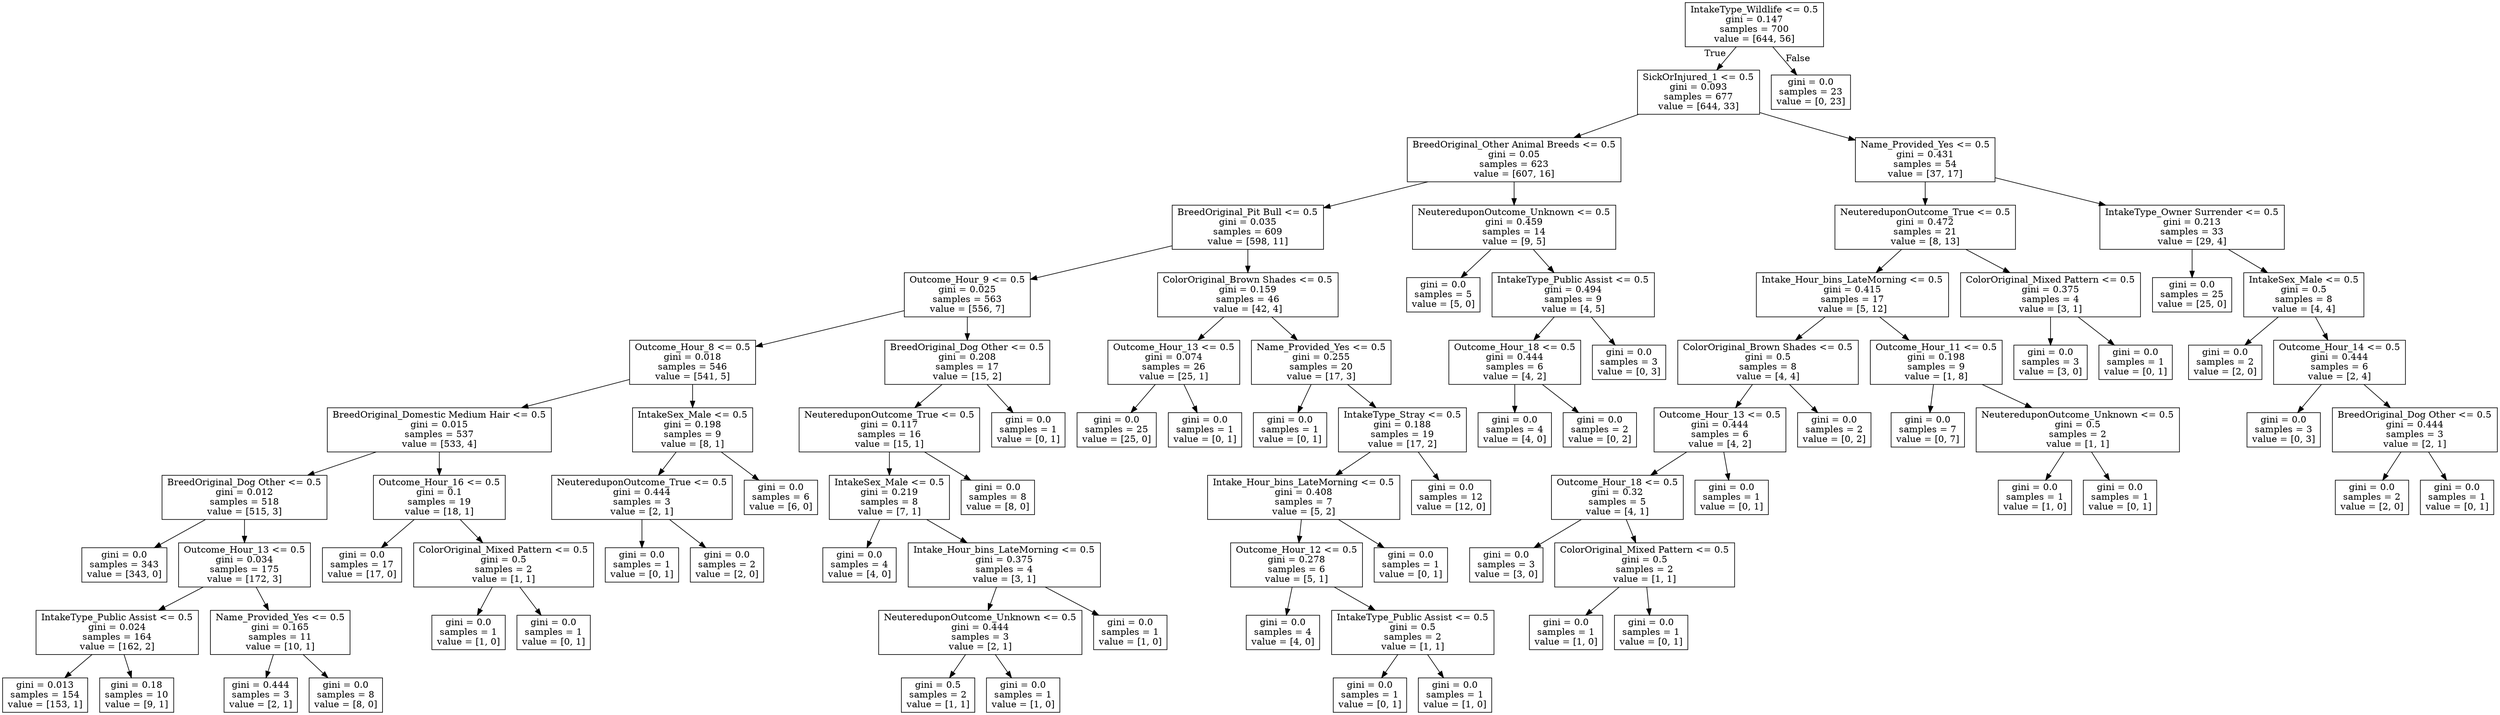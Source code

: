 digraph Tree {
node [shape=box] ;
0 [label="IntakeType_Wildlife <= 0.5\ngini = 0.147\nsamples = 700\nvalue = [644, 56]"] ;
1 [label="SickOrInjured_1 <= 0.5\ngini = 0.093\nsamples = 677\nvalue = [644, 33]"] ;
0 -> 1 [labeldistance=2.5, labelangle=45, headlabel="True"] ;
2 [label="BreedOriginal_Other Animal Breeds <= 0.5\ngini = 0.05\nsamples = 623\nvalue = [607, 16]"] ;
1 -> 2 ;
3 [label="BreedOriginal_Pit Bull <= 0.5\ngini = 0.035\nsamples = 609\nvalue = [598, 11]"] ;
2 -> 3 ;
4 [label="Outcome_Hour_9 <= 0.5\ngini = 0.025\nsamples = 563\nvalue = [556, 7]"] ;
3 -> 4 ;
5 [label="Outcome_Hour_8 <= 0.5\ngini = 0.018\nsamples = 546\nvalue = [541, 5]"] ;
4 -> 5 ;
6 [label="BreedOriginal_Domestic Medium Hair <= 0.5\ngini = 0.015\nsamples = 537\nvalue = [533, 4]"] ;
5 -> 6 ;
7 [label="BreedOriginal_Dog Other <= 0.5\ngini = 0.012\nsamples = 518\nvalue = [515, 3]"] ;
6 -> 7 ;
8 [label="gini = 0.0\nsamples = 343\nvalue = [343, 0]"] ;
7 -> 8 ;
9 [label="Outcome_Hour_13 <= 0.5\ngini = 0.034\nsamples = 175\nvalue = [172, 3]"] ;
7 -> 9 ;
10 [label="IntakeType_Public Assist <= 0.5\ngini = 0.024\nsamples = 164\nvalue = [162, 2]"] ;
9 -> 10 ;
11 [label="gini = 0.013\nsamples = 154\nvalue = [153, 1]"] ;
10 -> 11 ;
12 [label="gini = 0.18\nsamples = 10\nvalue = [9, 1]"] ;
10 -> 12 ;
13 [label="Name_Provided_Yes <= 0.5\ngini = 0.165\nsamples = 11\nvalue = [10, 1]"] ;
9 -> 13 ;
14 [label="gini = 0.444\nsamples = 3\nvalue = [2, 1]"] ;
13 -> 14 ;
15 [label="gini = 0.0\nsamples = 8\nvalue = [8, 0]"] ;
13 -> 15 ;
16 [label="Outcome_Hour_16 <= 0.5\ngini = 0.1\nsamples = 19\nvalue = [18, 1]"] ;
6 -> 16 ;
17 [label="gini = 0.0\nsamples = 17\nvalue = [17, 0]"] ;
16 -> 17 ;
18 [label="ColorOriginal_Mixed Pattern <= 0.5\ngini = 0.5\nsamples = 2\nvalue = [1, 1]"] ;
16 -> 18 ;
19 [label="gini = 0.0\nsamples = 1\nvalue = [1, 0]"] ;
18 -> 19 ;
20 [label="gini = 0.0\nsamples = 1\nvalue = [0, 1]"] ;
18 -> 20 ;
21 [label="IntakeSex_Male <= 0.5\ngini = 0.198\nsamples = 9\nvalue = [8, 1]"] ;
5 -> 21 ;
22 [label="NeutereduponOutcome_True <= 0.5\ngini = 0.444\nsamples = 3\nvalue = [2, 1]"] ;
21 -> 22 ;
23 [label="gini = 0.0\nsamples = 1\nvalue = [0, 1]"] ;
22 -> 23 ;
24 [label="gini = 0.0\nsamples = 2\nvalue = [2, 0]"] ;
22 -> 24 ;
25 [label="gini = 0.0\nsamples = 6\nvalue = [6, 0]"] ;
21 -> 25 ;
26 [label="BreedOriginal_Dog Other <= 0.5\ngini = 0.208\nsamples = 17\nvalue = [15, 2]"] ;
4 -> 26 ;
27 [label="NeutereduponOutcome_True <= 0.5\ngini = 0.117\nsamples = 16\nvalue = [15, 1]"] ;
26 -> 27 ;
28 [label="IntakeSex_Male <= 0.5\ngini = 0.219\nsamples = 8\nvalue = [7, 1]"] ;
27 -> 28 ;
29 [label="gini = 0.0\nsamples = 4\nvalue = [4, 0]"] ;
28 -> 29 ;
30 [label="Intake_Hour_bins_LateMorning <= 0.5\ngini = 0.375\nsamples = 4\nvalue = [3, 1]"] ;
28 -> 30 ;
31 [label="NeutereduponOutcome_Unknown <= 0.5\ngini = 0.444\nsamples = 3\nvalue = [2, 1]"] ;
30 -> 31 ;
32 [label="gini = 0.5\nsamples = 2\nvalue = [1, 1]"] ;
31 -> 32 ;
33 [label="gini = 0.0\nsamples = 1\nvalue = [1, 0]"] ;
31 -> 33 ;
34 [label="gini = 0.0\nsamples = 1\nvalue = [1, 0]"] ;
30 -> 34 ;
35 [label="gini = 0.0\nsamples = 8\nvalue = [8, 0]"] ;
27 -> 35 ;
36 [label="gini = 0.0\nsamples = 1\nvalue = [0, 1]"] ;
26 -> 36 ;
37 [label="ColorOriginal_Brown Shades <= 0.5\ngini = 0.159\nsamples = 46\nvalue = [42, 4]"] ;
3 -> 37 ;
38 [label="Outcome_Hour_13 <= 0.5\ngini = 0.074\nsamples = 26\nvalue = [25, 1]"] ;
37 -> 38 ;
39 [label="gini = 0.0\nsamples = 25\nvalue = [25, 0]"] ;
38 -> 39 ;
40 [label="gini = 0.0\nsamples = 1\nvalue = [0, 1]"] ;
38 -> 40 ;
41 [label="Name_Provided_Yes <= 0.5\ngini = 0.255\nsamples = 20\nvalue = [17, 3]"] ;
37 -> 41 ;
42 [label="gini = 0.0\nsamples = 1\nvalue = [0, 1]"] ;
41 -> 42 ;
43 [label="IntakeType_Stray <= 0.5\ngini = 0.188\nsamples = 19\nvalue = [17, 2]"] ;
41 -> 43 ;
44 [label="Intake_Hour_bins_LateMorning <= 0.5\ngini = 0.408\nsamples = 7\nvalue = [5, 2]"] ;
43 -> 44 ;
45 [label="Outcome_Hour_12 <= 0.5\ngini = 0.278\nsamples = 6\nvalue = [5, 1]"] ;
44 -> 45 ;
46 [label="gini = 0.0\nsamples = 4\nvalue = [4, 0]"] ;
45 -> 46 ;
47 [label="IntakeType_Public Assist <= 0.5\ngini = 0.5\nsamples = 2\nvalue = [1, 1]"] ;
45 -> 47 ;
48 [label="gini = 0.0\nsamples = 1\nvalue = [0, 1]"] ;
47 -> 48 ;
49 [label="gini = 0.0\nsamples = 1\nvalue = [1, 0]"] ;
47 -> 49 ;
50 [label="gini = 0.0\nsamples = 1\nvalue = [0, 1]"] ;
44 -> 50 ;
51 [label="gini = 0.0\nsamples = 12\nvalue = [12, 0]"] ;
43 -> 51 ;
52 [label="NeutereduponOutcome_Unknown <= 0.5\ngini = 0.459\nsamples = 14\nvalue = [9, 5]"] ;
2 -> 52 ;
53 [label="gini = 0.0\nsamples = 5\nvalue = [5, 0]"] ;
52 -> 53 ;
54 [label="IntakeType_Public Assist <= 0.5\ngini = 0.494\nsamples = 9\nvalue = [4, 5]"] ;
52 -> 54 ;
55 [label="Outcome_Hour_18 <= 0.5\ngini = 0.444\nsamples = 6\nvalue = [4, 2]"] ;
54 -> 55 ;
56 [label="gini = 0.0\nsamples = 4\nvalue = [4, 0]"] ;
55 -> 56 ;
57 [label="gini = 0.0\nsamples = 2\nvalue = [0, 2]"] ;
55 -> 57 ;
58 [label="gini = 0.0\nsamples = 3\nvalue = [0, 3]"] ;
54 -> 58 ;
59 [label="Name_Provided_Yes <= 0.5\ngini = 0.431\nsamples = 54\nvalue = [37, 17]"] ;
1 -> 59 ;
60 [label="NeutereduponOutcome_True <= 0.5\ngini = 0.472\nsamples = 21\nvalue = [8, 13]"] ;
59 -> 60 ;
61 [label="Intake_Hour_bins_LateMorning <= 0.5\ngini = 0.415\nsamples = 17\nvalue = [5, 12]"] ;
60 -> 61 ;
62 [label="ColorOriginal_Brown Shades <= 0.5\ngini = 0.5\nsamples = 8\nvalue = [4, 4]"] ;
61 -> 62 ;
63 [label="Outcome_Hour_13 <= 0.5\ngini = 0.444\nsamples = 6\nvalue = [4, 2]"] ;
62 -> 63 ;
64 [label="Outcome_Hour_18 <= 0.5\ngini = 0.32\nsamples = 5\nvalue = [4, 1]"] ;
63 -> 64 ;
65 [label="gini = 0.0\nsamples = 3\nvalue = [3, 0]"] ;
64 -> 65 ;
66 [label="ColorOriginal_Mixed Pattern <= 0.5\ngini = 0.5\nsamples = 2\nvalue = [1, 1]"] ;
64 -> 66 ;
67 [label="gini = 0.0\nsamples = 1\nvalue = [1, 0]"] ;
66 -> 67 ;
68 [label="gini = 0.0\nsamples = 1\nvalue = [0, 1]"] ;
66 -> 68 ;
69 [label="gini = 0.0\nsamples = 1\nvalue = [0, 1]"] ;
63 -> 69 ;
70 [label="gini = 0.0\nsamples = 2\nvalue = [0, 2]"] ;
62 -> 70 ;
71 [label="Outcome_Hour_11 <= 0.5\ngini = 0.198\nsamples = 9\nvalue = [1, 8]"] ;
61 -> 71 ;
72 [label="gini = 0.0\nsamples = 7\nvalue = [0, 7]"] ;
71 -> 72 ;
73 [label="NeutereduponOutcome_Unknown <= 0.5\ngini = 0.5\nsamples = 2\nvalue = [1, 1]"] ;
71 -> 73 ;
74 [label="gini = 0.0\nsamples = 1\nvalue = [1, 0]"] ;
73 -> 74 ;
75 [label="gini = 0.0\nsamples = 1\nvalue = [0, 1]"] ;
73 -> 75 ;
76 [label="ColorOriginal_Mixed Pattern <= 0.5\ngini = 0.375\nsamples = 4\nvalue = [3, 1]"] ;
60 -> 76 ;
77 [label="gini = 0.0\nsamples = 3\nvalue = [3, 0]"] ;
76 -> 77 ;
78 [label="gini = 0.0\nsamples = 1\nvalue = [0, 1]"] ;
76 -> 78 ;
79 [label="IntakeType_Owner Surrender <= 0.5\ngini = 0.213\nsamples = 33\nvalue = [29, 4]"] ;
59 -> 79 ;
80 [label="gini = 0.0\nsamples = 25\nvalue = [25, 0]"] ;
79 -> 80 ;
81 [label="IntakeSex_Male <= 0.5\ngini = 0.5\nsamples = 8\nvalue = [4, 4]"] ;
79 -> 81 ;
82 [label="gini = 0.0\nsamples = 2\nvalue = [2, 0]"] ;
81 -> 82 ;
83 [label="Outcome_Hour_14 <= 0.5\ngini = 0.444\nsamples = 6\nvalue = [2, 4]"] ;
81 -> 83 ;
84 [label="gini = 0.0\nsamples = 3\nvalue = [0, 3]"] ;
83 -> 84 ;
85 [label="BreedOriginal_Dog Other <= 0.5\ngini = 0.444\nsamples = 3\nvalue = [2, 1]"] ;
83 -> 85 ;
86 [label="gini = 0.0\nsamples = 2\nvalue = [2, 0]"] ;
85 -> 86 ;
87 [label="gini = 0.0\nsamples = 1\nvalue = [0, 1]"] ;
85 -> 87 ;
88 [label="gini = 0.0\nsamples = 23\nvalue = [0, 23]"] ;
0 -> 88 [labeldistance=2.5, labelangle=-45, headlabel="False"] ;
}